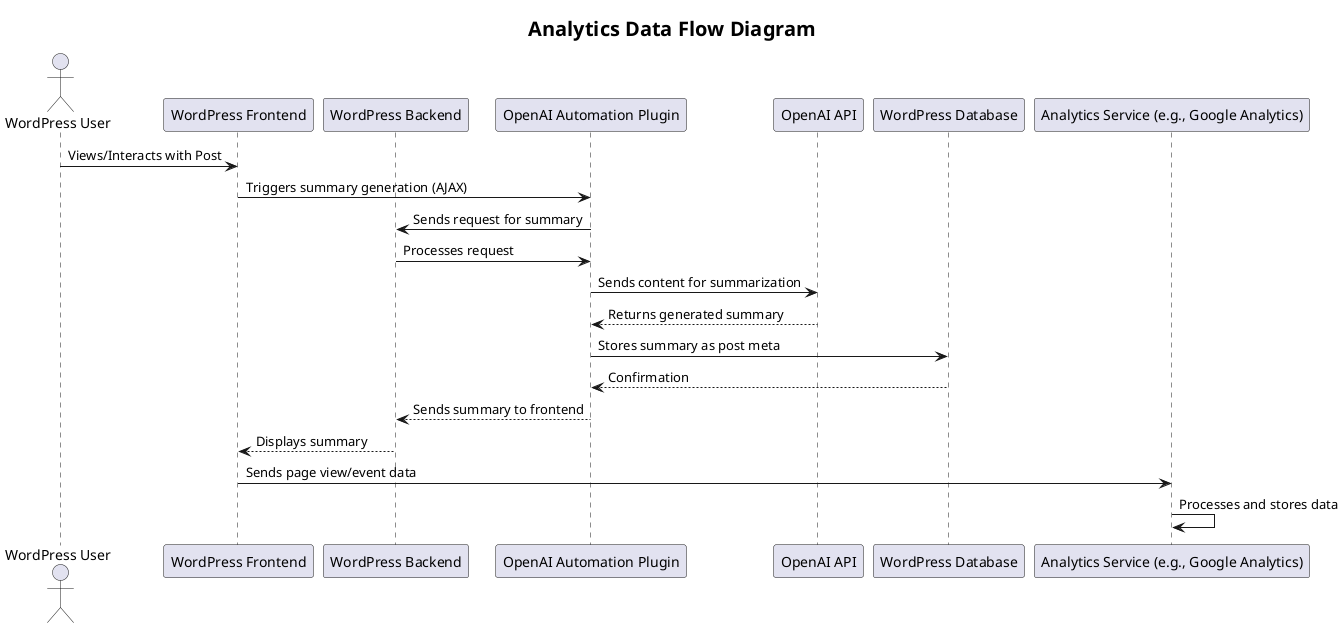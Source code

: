 @startuml
skinparam titleFontSize 20
title Analytics Data Flow Diagram

actor "WordPress User" as User
participant "WordPress Frontend" as Frontend
participant "WordPress Backend" as Backend
participant "OpenAI Automation Plugin" as Plugin
participant "OpenAI API" as OpenAI
participant "WordPress Database" as DB
participant "Analytics Service (e.g., Google Analytics)" as Analytics

User -> Frontend: Views/Interacts with Post
Frontend -> Plugin: Triggers summary generation (AJAX)
Plugin -> Backend: Sends request for summary
Backend -> Plugin: Processes request
Plugin -> OpenAI: Sends content for summarization
OpenAI --> Plugin: Returns generated summary
Plugin -> DB: Stores summary as post meta
DB --> Plugin: Confirmation
Plugin --> Backend: Sends summary to frontend
Backend --> Frontend: Displays summary

Frontend -> Analytics: Sends page view/event data
Analytics -> Analytics: Processes and stores data

@enduml